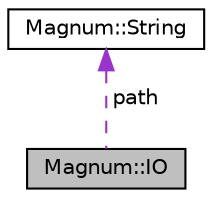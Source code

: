 digraph "Magnum::IO"
{
  edge [fontname="Helvetica",fontsize="10",labelfontname="Helvetica",labelfontsize="10"];
  node [fontname="Helvetica",fontsize="10",shape=record];
  Node1 [label="Magnum::IO",height=0.2,width=0.4,color="black", fillcolor="grey75", style="filled", fontcolor="black"];
  Node2 -> Node1 [dir="back",color="darkorchid3",fontsize="10",style="dashed",label=" path" ,fontname="Helvetica"];
  Node2 [label="Magnum::String",height=0.2,width=0.4,color="black", fillcolor="white", style="filled",URL="$class_magnum_1_1_string.html"];
}
